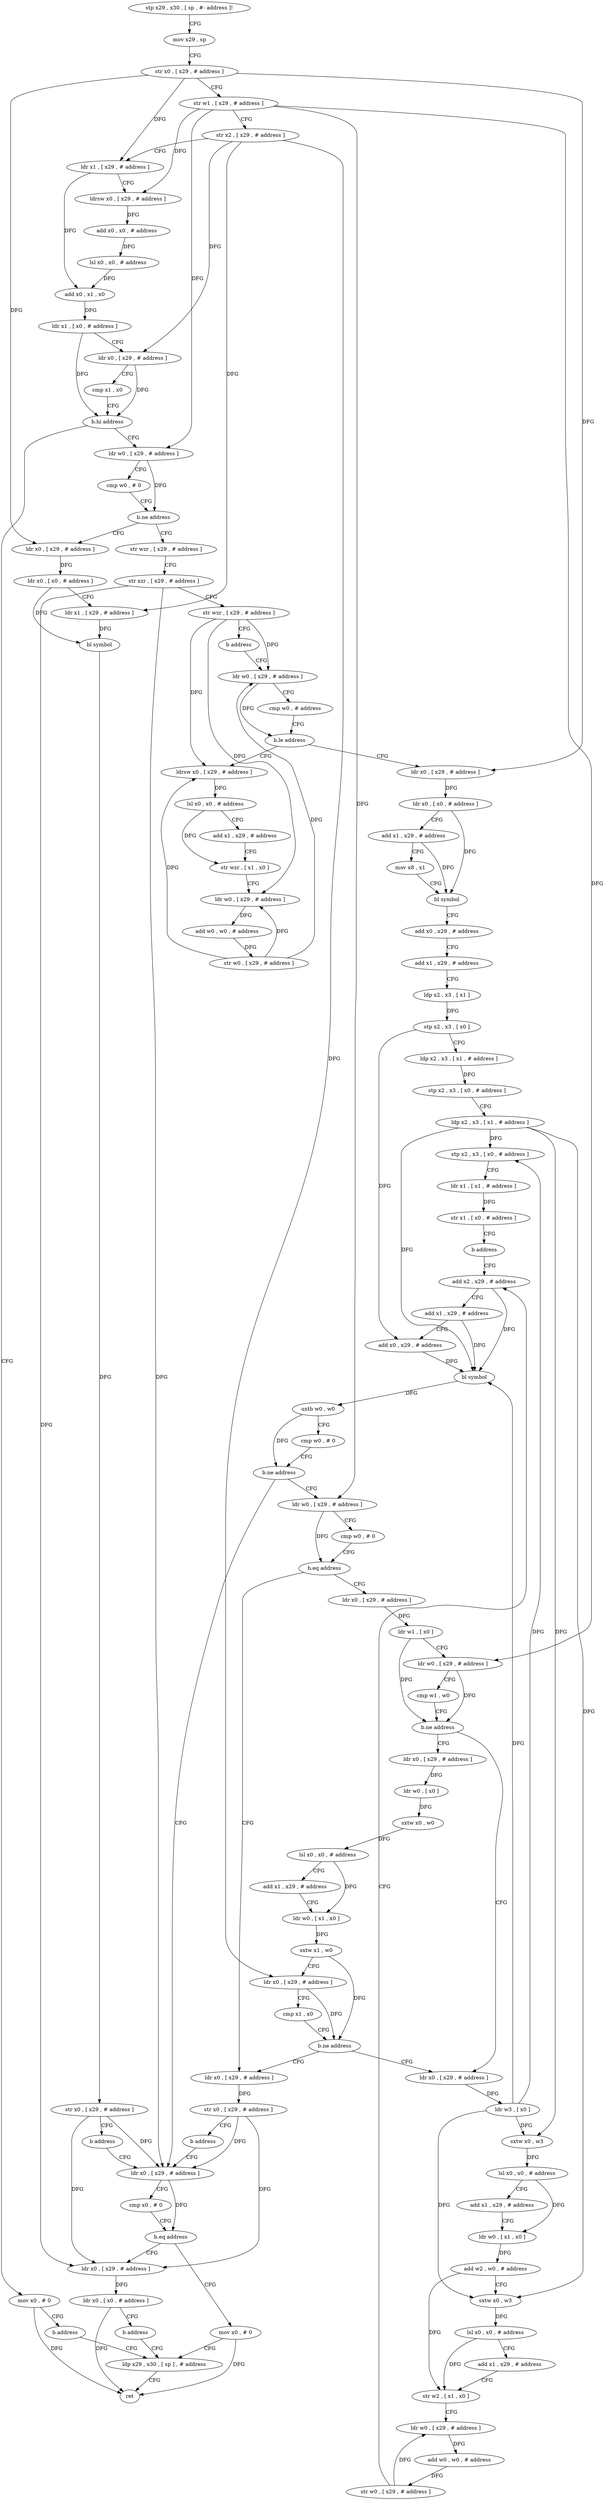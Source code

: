 digraph "func" {
"81456" [label = "stp x29 , x30 , [ sp , #- address ]!" ]
"81460" [label = "mov x29 , sp" ]
"81464" [label = "str x0 , [ x29 , # address ]" ]
"81468" [label = "str w1 , [ x29 , # address ]" ]
"81472" [label = "str x2 , [ x29 , # address ]" ]
"81476" [label = "ldr x1 , [ x29 , # address ]" ]
"81480" [label = "ldrsw x0 , [ x29 , # address ]" ]
"81484" [label = "add x0 , x0 , # address" ]
"81488" [label = "lsl x0 , x0 , # address" ]
"81492" [label = "add x0 , x1 , x0" ]
"81496" [label = "ldr x1 , [ x0 , # address ]" ]
"81500" [label = "ldr x0 , [ x29 , # address ]" ]
"81504" [label = "cmp x1 , x0" ]
"81508" [label = "b.hi address" ]
"81520" [label = "ldr w0 , [ x29 , # address ]" ]
"81512" [label = "mov x0 , # 0" ]
"81524" [label = "cmp w0 , # 0" ]
"81528" [label = "b.ne address" ]
"81556" [label = "str wzr , [ x29 , # address ]" ]
"81532" [label = "ldr x0 , [ x29 , # address ]" ]
"81516" [label = "b address" ]
"81872" [label = "ldp x29 , x30 , [ sp ] , # address" ]
"81560" [label = "str xzr , [ x29 , # address ]" ]
"81564" [label = "str wzr , [ x29 , # address ]" ]
"81568" [label = "b address" ]
"81600" [label = "ldr w0 , [ x29 , # address ]" ]
"81536" [label = "ldr x0 , [ x0 , # address ]" ]
"81540" [label = "ldr x1 , [ x29 , # address ]" ]
"81544" [label = "bl symbol" ]
"81548" [label = "str x0 , [ x29 , # address ]" ]
"81552" [label = "b address" ]
"81844" [label = "ldr x0 , [ x29 , # address ]" ]
"81876" [label = "ret" ]
"81604" [label = "cmp w0 , # address" ]
"81608" [label = "b.le address" ]
"81572" [label = "ldrsw x0 , [ x29 , # address ]" ]
"81612" [label = "ldr x0 , [ x29 , # address ]" ]
"81848" [label = "cmp x0 , # 0" ]
"81852" [label = "b.eq address" ]
"81868" [label = "mov x0 , # 0" ]
"81856" [label = "ldr x0 , [ x29 , # address ]" ]
"81576" [label = "lsl x0 , x0 , # address" ]
"81580" [label = "add x1 , x29 , # address" ]
"81584" [label = "str wzr , [ x1 , x0 ]" ]
"81588" [label = "ldr w0 , [ x29 , # address ]" ]
"81592" [label = "add w0 , w0 , # address" ]
"81596" [label = "str w0 , [ x29 , # address ]" ]
"81616" [label = "ldr x0 , [ x0 , # address ]" ]
"81620" [label = "add x1 , x29 , # address" ]
"81624" [label = "mov x8 , x1" ]
"81628" [label = "bl symbol" ]
"81632" [label = "add x0 , x29 , # address" ]
"81636" [label = "add x1 , x29 , # address" ]
"81640" [label = "ldp x2 , x3 , [ x1 ]" ]
"81644" [label = "stp x2 , x3 , [ x0 ]" ]
"81648" [label = "ldp x2 , x3 , [ x1 , # address ]" ]
"81652" [label = "stp x2 , x3 , [ x0 , # address ]" ]
"81656" [label = "ldp x2 , x3 , [ x1 , # address ]" ]
"81660" [label = "stp x2 , x3 , [ x0 , # address ]" ]
"81664" [label = "ldr x1 , [ x1 , # address ]" ]
"81668" [label = "str x1 , [ x0 , # address ]" ]
"81672" [label = "b address" ]
"81816" [label = "add x2 , x29 , # address" ]
"81860" [label = "ldr x0 , [ x0 , # address ]" ]
"81864" [label = "b address" ]
"81820" [label = "add x1 , x29 , # address" ]
"81824" [label = "add x0 , x29 , # address" ]
"81828" [label = "bl symbol" ]
"81832" [label = "uxtb w0 , w0" ]
"81836" [label = "cmp w0 , # 0" ]
"81840" [label = "b.ne address" ]
"81676" [label = "ldr w0 , [ x29 , # address ]" ]
"81680" [label = "cmp w0 , # 0" ]
"81684" [label = "b.eq address" ]
"81748" [label = "ldr x0 , [ x29 , # address ]" ]
"81688" [label = "ldr x0 , [ x29 , # address ]" ]
"81752" [label = "str x0 , [ x29 , # address ]" ]
"81756" [label = "b address" ]
"81692" [label = "ldr w1 , [ x0 ]" ]
"81696" [label = "ldr w0 , [ x29 , # address ]" ]
"81700" [label = "cmp w1 , w0" ]
"81704" [label = "b.ne address" ]
"81760" [label = "ldr x0 , [ x29 , # address ]" ]
"81708" [label = "ldr x0 , [ x29 , # address ]" ]
"81764" [label = "ldr w3 , [ x0 ]" ]
"81768" [label = "sxtw x0 , w3" ]
"81772" [label = "lsl x0 , x0 , # address" ]
"81776" [label = "add x1 , x29 , # address" ]
"81780" [label = "ldr w0 , [ x1 , x0 ]" ]
"81784" [label = "add w2 , w0 , # address" ]
"81788" [label = "sxtw x0 , w3" ]
"81792" [label = "lsl x0 , x0 , # address" ]
"81796" [label = "add x1 , x29 , # address" ]
"81800" [label = "str w2 , [ x1 , x0 ]" ]
"81804" [label = "ldr w0 , [ x29 , # address ]" ]
"81808" [label = "add w0 , w0 , # address" ]
"81812" [label = "str w0 , [ x29 , # address ]" ]
"81712" [label = "ldr w0 , [ x0 ]" ]
"81716" [label = "sxtw x0 , w0" ]
"81720" [label = "lsl x0 , x0 , # address" ]
"81724" [label = "add x1 , x29 , # address" ]
"81728" [label = "ldr w0 , [ x1 , x0 ]" ]
"81732" [label = "sxtw x1 , w0" ]
"81736" [label = "ldr x0 , [ x29 , # address ]" ]
"81740" [label = "cmp x1 , x0" ]
"81744" [label = "b.ne address" ]
"81456" -> "81460" [ label = "CFG" ]
"81460" -> "81464" [ label = "CFG" ]
"81464" -> "81468" [ label = "CFG" ]
"81464" -> "81476" [ label = "DFG" ]
"81464" -> "81532" [ label = "DFG" ]
"81464" -> "81612" [ label = "DFG" ]
"81468" -> "81472" [ label = "CFG" ]
"81468" -> "81480" [ label = "DFG" ]
"81468" -> "81520" [ label = "DFG" ]
"81468" -> "81676" [ label = "DFG" ]
"81468" -> "81696" [ label = "DFG" ]
"81472" -> "81476" [ label = "CFG" ]
"81472" -> "81500" [ label = "DFG" ]
"81472" -> "81540" [ label = "DFG" ]
"81472" -> "81736" [ label = "DFG" ]
"81476" -> "81480" [ label = "CFG" ]
"81476" -> "81492" [ label = "DFG" ]
"81480" -> "81484" [ label = "DFG" ]
"81484" -> "81488" [ label = "DFG" ]
"81488" -> "81492" [ label = "DFG" ]
"81492" -> "81496" [ label = "DFG" ]
"81496" -> "81500" [ label = "CFG" ]
"81496" -> "81508" [ label = "DFG" ]
"81500" -> "81504" [ label = "CFG" ]
"81500" -> "81508" [ label = "DFG" ]
"81504" -> "81508" [ label = "CFG" ]
"81508" -> "81520" [ label = "CFG" ]
"81508" -> "81512" [ label = "CFG" ]
"81520" -> "81524" [ label = "CFG" ]
"81520" -> "81528" [ label = "DFG" ]
"81512" -> "81516" [ label = "CFG" ]
"81512" -> "81876" [ label = "DFG" ]
"81524" -> "81528" [ label = "CFG" ]
"81528" -> "81556" [ label = "CFG" ]
"81528" -> "81532" [ label = "CFG" ]
"81556" -> "81560" [ label = "CFG" ]
"81532" -> "81536" [ label = "DFG" ]
"81516" -> "81872" [ label = "CFG" ]
"81872" -> "81876" [ label = "CFG" ]
"81560" -> "81564" [ label = "CFG" ]
"81560" -> "81844" [ label = "DFG" ]
"81560" -> "81856" [ label = "DFG" ]
"81564" -> "81568" [ label = "CFG" ]
"81564" -> "81600" [ label = "DFG" ]
"81564" -> "81572" [ label = "DFG" ]
"81564" -> "81588" [ label = "DFG" ]
"81568" -> "81600" [ label = "CFG" ]
"81600" -> "81604" [ label = "CFG" ]
"81600" -> "81608" [ label = "DFG" ]
"81536" -> "81540" [ label = "CFG" ]
"81536" -> "81544" [ label = "DFG" ]
"81540" -> "81544" [ label = "DFG" ]
"81544" -> "81548" [ label = "DFG" ]
"81548" -> "81552" [ label = "CFG" ]
"81548" -> "81844" [ label = "DFG" ]
"81548" -> "81856" [ label = "DFG" ]
"81552" -> "81844" [ label = "CFG" ]
"81844" -> "81848" [ label = "CFG" ]
"81844" -> "81852" [ label = "DFG" ]
"81604" -> "81608" [ label = "CFG" ]
"81608" -> "81572" [ label = "CFG" ]
"81608" -> "81612" [ label = "CFG" ]
"81572" -> "81576" [ label = "DFG" ]
"81612" -> "81616" [ label = "DFG" ]
"81848" -> "81852" [ label = "CFG" ]
"81852" -> "81868" [ label = "CFG" ]
"81852" -> "81856" [ label = "CFG" ]
"81868" -> "81872" [ label = "CFG" ]
"81868" -> "81876" [ label = "DFG" ]
"81856" -> "81860" [ label = "DFG" ]
"81576" -> "81580" [ label = "CFG" ]
"81576" -> "81584" [ label = "DFG" ]
"81580" -> "81584" [ label = "CFG" ]
"81584" -> "81588" [ label = "CFG" ]
"81588" -> "81592" [ label = "DFG" ]
"81592" -> "81596" [ label = "DFG" ]
"81596" -> "81600" [ label = "DFG" ]
"81596" -> "81572" [ label = "DFG" ]
"81596" -> "81588" [ label = "DFG" ]
"81616" -> "81620" [ label = "CFG" ]
"81616" -> "81628" [ label = "DFG" ]
"81620" -> "81624" [ label = "CFG" ]
"81620" -> "81628" [ label = "DFG" ]
"81624" -> "81628" [ label = "CFG" ]
"81628" -> "81632" [ label = "CFG" ]
"81632" -> "81636" [ label = "CFG" ]
"81636" -> "81640" [ label = "CFG" ]
"81640" -> "81644" [ label = "DFG" ]
"81644" -> "81648" [ label = "CFG" ]
"81644" -> "81824" [ label = "DFG" ]
"81648" -> "81652" [ label = "DFG" ]
"81652" -> "81656" [ label = "CFG" ]
"81656" -> "81660" [ label = "DFG" ]
"81656" -> "81828" [ label = "DFG" ]
"81656" -> "81768" [ label = "DFG" ]
"81656" -> "81788" [ label = "DFG" ]
"81660" -> "81664" [ label = "CFG" ]
"81664" -> "81668" [ label = "DFG" ]
"81668" -> "81672" [ label = "CFG" ]
"81672" -> "81816" [ label = "CFG" ]
"81816" -> "81820" [ label = "CFG" ]
"81816" -> "81828" [ label = "DFG" ]
"81860" -> "81864" [ label = "CFG" ]
"81860" -> "81876" [ label = "DFG" ]
"81864" -> "81872" [ label = "CFG" ]
"81820" -> "81824" [ label = "CFG" ]
"81820" -> "81828" [ label = "DFG" ]
"81824" -> "81828" [ label = "DFG" ]
"81828" -> "81832" [ label = "DFG" ]
"81832" -> "81836" [ label = "CFG" ]
"81832" -> "81840" [ label = "DFG" ]
"81836" -> "81840" [ label = "CFG" ]
"81840" -> "81676" [ label = "CFG" ]
"81840" -> "81844" [ label = "CFG" ]
"81676" -> "81680" [ label = "CFG" ]
"81676" -> "81684" [ label = "DFG" ]
"81680" -> "81684" [ label = "CFG" ]
"81684" -> "81748" [ label = "CFG" ]
"81684" -> "81688" [ label = "CFG" ]
"81748" -> "81752" [ label = "DFG" ]
"81688" -> "81692" [ label = "DFG" ]
"81752" -> "81756" [ label = "CFG" ]
"81752" -> "81844" [ label = "DFG" ]
"81752" -> "81856" [ label = "DFG" ]
"81756" -> "81844" [ label = "CFG" ]
"81692" -> "81696" [ label = "CFG" ]
"81692" -> "81704" [ label = "DFG" ]
"81696" -> "81700" [ label = "CFG" ]
"81696" -> "81704" [ label = "DFG" ]
"81700" -> "81704" [ label = "CFG" ]
"81704" -> "81760" [ label = "CFG" ]
"81704" -> "81708" [ label = "CFG" ]
"81760" -> "81764" [ label = "DFG" ]
"81708" -> "81712" [ label = "DFG" ]
"81764" -> "81768" [ label = "DFG" ]
"81764" -> "81660" [ label = "DFG" ]
"81764" -> "81828" [ label = "DFG" ]
"81764" -> "81788" [ label = "DFG" ]
"81768" -> "81772" [ label = "DFG" ]
"81772" -> "81776" [ label = "CFG" ]
"81772" -> "81780" [ label = "DFG" ]
"81776" -> "81780" [ label = "CFG" ]
"81780" -> "81784" [ label = "DFG" ]
"81784" -> "81788" [ label = "CFG" ]
"81784" -> "81800" [ label = "DFG" ]
"81788" -> "81792" [ label = "DFG" ]
"81792" -> "81796" [ label = "CFG" ]
"81792" -> "81800" [ label = "DFG" ]
"81796" -> "81800" [ label = "CFG" ]
"81800" -> "81804" [ label = "CFG" ]
"81804" -> "81808" [ label = "DFG" ]
"81808" -> "81812" [ label = "DFG" ]
"81812" -> "81816" [ label = "CFG" ]
"81812" -> "81804" [ label = "DFG" ]
"81712" -> "81716" [ label = "DFG" ]
"81716" -> "81720" [ label = "DFG" ]
"81720" -> "81724" [ label = "CFG" ]
"81720" -> "81728" [ label = "DFG" ]
"81724" -> "81728" [ label = "CFG" ]
"81728" -> "81732" [ label = "DFG" ]
"81732" -> "81736" [ label = "CFG" ]
"81732" -> "81744" [ label = "DFG" ]
"81736" -> "81740" [ label = "CFG" ]
"81736" -> "81744" [ label = "DFG" ]
"81740" -> "81744" [ label = "CFG" ]
"81744" -> "81760" [ label = "CFG" ]
"81744" -> "81748" [ label = "CFG" ]
}
